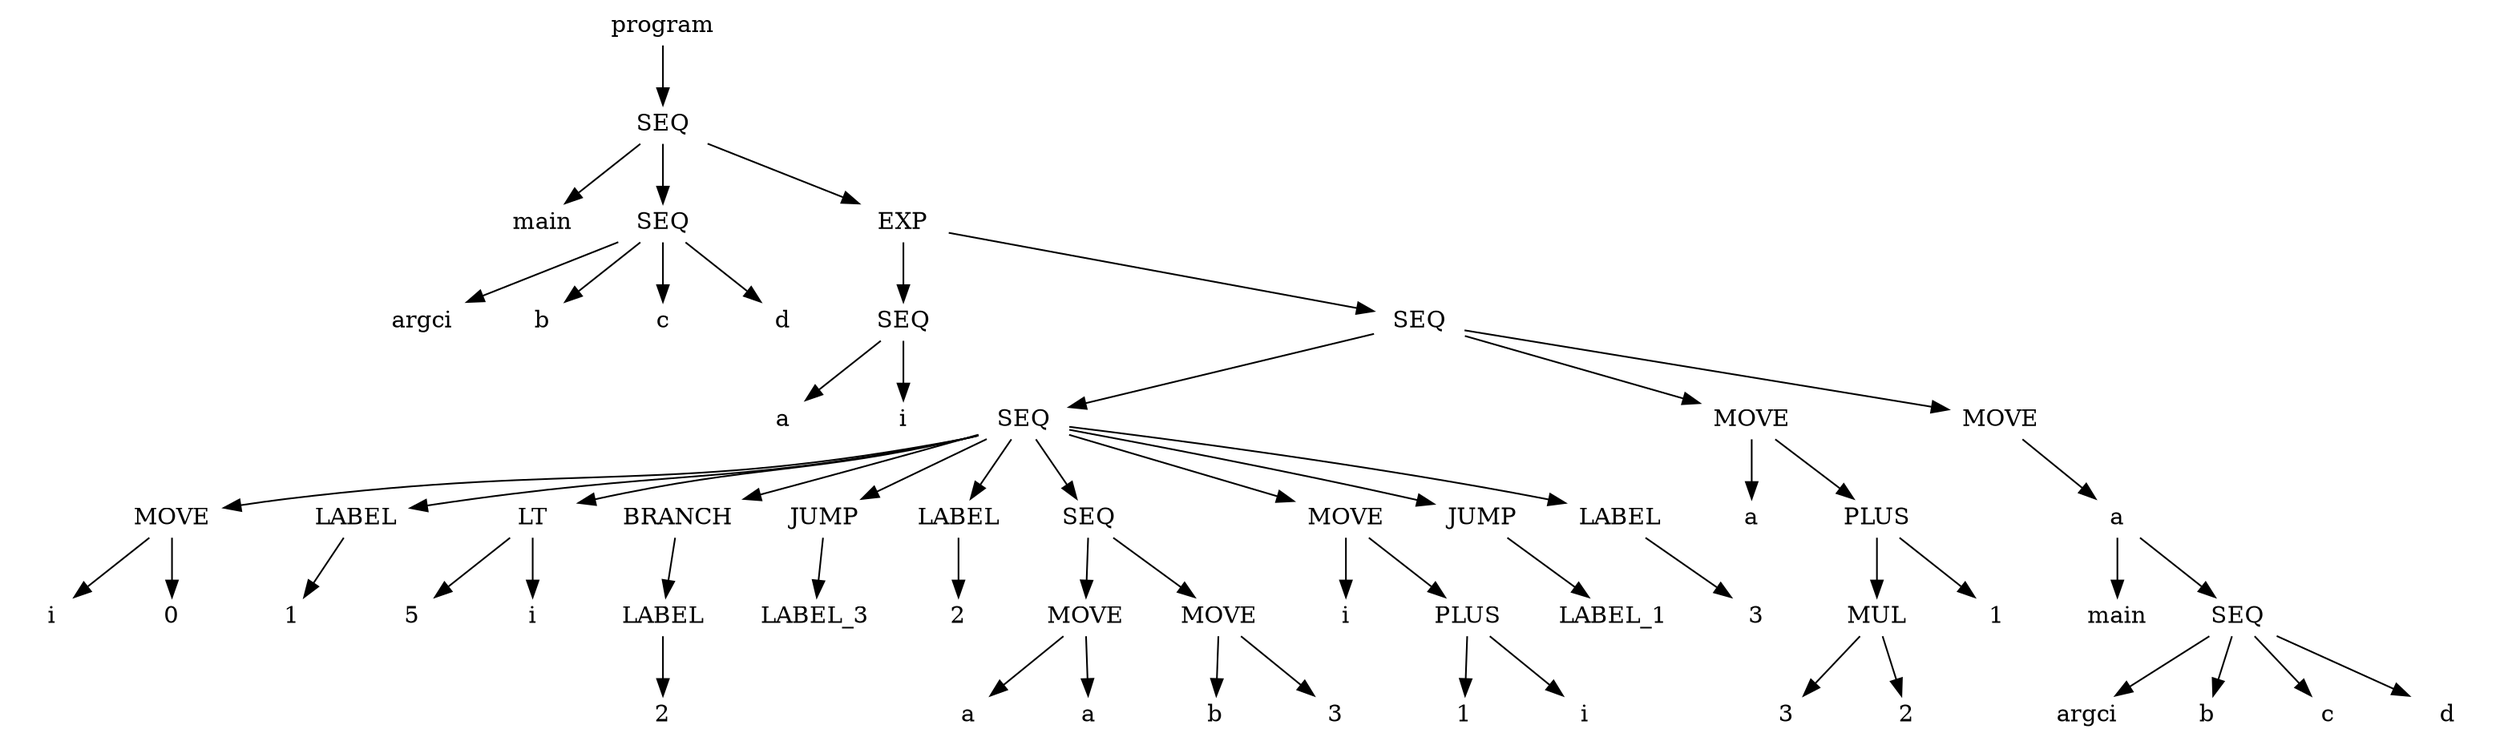 digraph G{
	node0[shape=plaintext, label="program", height=.3];
	node1[shape=plaintext, label="SEQ", height=.3];
	node0->node1;
	node2[shape=plaintext, label="main", height=.3];
	node1->node2;
	node3[shape=plaintext, label="SEQ", height=.3];
	node1->node3;
	node4[shape=plaintext, label="argci", height=.3];
	node3->node4;
	node5[shape=plaintext, label="b", height=.3];
	node3->node5;
	node6[shape=plaintext, label="c", height=.3];
	node3->node6;
	node7[shape=plaintext, label="d", height=.3];
	node3->node7;
	node8[shape=plaintext, label="EXP", height=.3];
	node1->node8;
	node9[shape=plaintext, label="SEQ", height=.3];
	node8->node9;
	node10[shape=plaintext, label="a", height=.3];
	node9->node10;
	node11[shape=plaintext, label="i", height=.3];
	node9->node11;
	node12[shape=plaintext, label="SEQ", height=.3];
	node8->node12;
	node13[shape=plaintext, label="SEQ", height=.3];
	node12->node13;
	node14[shape=plaintext, label="MOVE", height=.3];
	node13->node14;
	node15[shape=plaintext, label="i", height=.3];
	node14->node15;
	node16[shape=plaintext, label="0", height=.3];
	node14->node16;
	node17[shape=plaintext, label="LABEL", height=.3];
	node18[shape=plaintext, label="1", height=.3];
	node13->node17;
	node17->node18;
	node19[shape=plaintext, label="LT", height=.3];
	node13->node19;
	node20[shape=plaintext, label="5", height=.3];
	node19->node20;
	node21[shape=plaintext, label="i", height=.3];
	node19->node21;
	node22[shape=plaintext, label="BRANCH", height=.3];
	node13->node22;
	node23[shape=plaintext, label="LABEL", height=.3];
	node24[shape=plaintext, label="2", height=.3];
	node22->node23;
	node23->node24;
	node25[shape=plaintext, label="JUMP", height=.3];
	node26[shape=plaintext, label="LABEL_3", height=.3];
	node13->node25;
	node25->node26;
	node27[shape=plaintext, label="LABEL", height=.3];
	node28[shape=plaintext, label="2", height=.3];
	node13->node27;
	node27->node28;
	node29[shape=plaintext, label="SEQ", height=.3];
	node13->node29;
	node30[shape=plaintext, label="MOVE", height=.3];
	node29->node30;
	node31[shape=plaintext, label="a", height=.3];
	node30->node31;
	node32[shape=plaintext, label="a", height=.3];
	node30->node32;
	node33[shape=plaintext, label="MOVE", height=.3];
	node29->node33;
	node34[shape=plaintext, label="b", height=.3];
	node33->node34;
	node35[shape=plaintext, label="3", height=.3];
	node33->node35;
	node36[shape=plaintext, label="MOVE", height=.3];
	node13->node36;
	node37[shape=plaintext, label="i", height=.3];
	node36->node37;
	node38[shape=plaintext, label="PLUS", height=.3];
	node36->node38;
	node39[shape=plaintext, label="1", height=.3];
	node38->node39;
	node40[shape=plaintext, label="i", height=.3];
	node38->node40;
	node41[shape=plaintext, label="JUMP", height=.3];
	node42[shape=plaintext, label="LABEL_1", height=.3];
	node13->node41;
	node41->node42;
	node43[shape=plaintext, label="LABEL", height=.3];
	node44[shape=plaintext, label="3", height=.3];
	node13->node43;
	node43->node44;
	node45[shape=plaintext, label="MOVE", height=.3];
	node12->node45;
	node46[shape=plaintext, label="a", height=.3];
	node45->node46;
	node47[shape=plaintext, label="PLUS", height=.3];
	node45->node47;
	node48[shape=plaintext, label="MUL", height=.3];
	node47->node48;
	node49[shape=plaintext, label="3", height=.3];
	node48->node49;
	node50[shape=plaintext, label="2", height=.3];
	node48->node50;
	node51[shape=plaintext, label="1", height=.3];
	node47->node51;
	node52[shape=plaintext, label="MOVE", height=.3];
	node12->node52;
	node53[shape=plaintext, label="a", height=.3];
	node52->node53;
	node54[shape=plaintext, label="main", height=.3];
	node53->node54;
	node55[shape=plaintext, label="SEQ", height=.3];
	node53->node55;
	node56[shape=plaintext, label="argci", height=.3];
	node55->node56;
	node57[shape=plaintext, label="b", height=.3];
	node55->node57;
	node58[shape=plaintext, label="c", height=.3];
	node55->node58;
	node59[shape=plaintext, label="d", height=.3];
	node55->node59;
}
